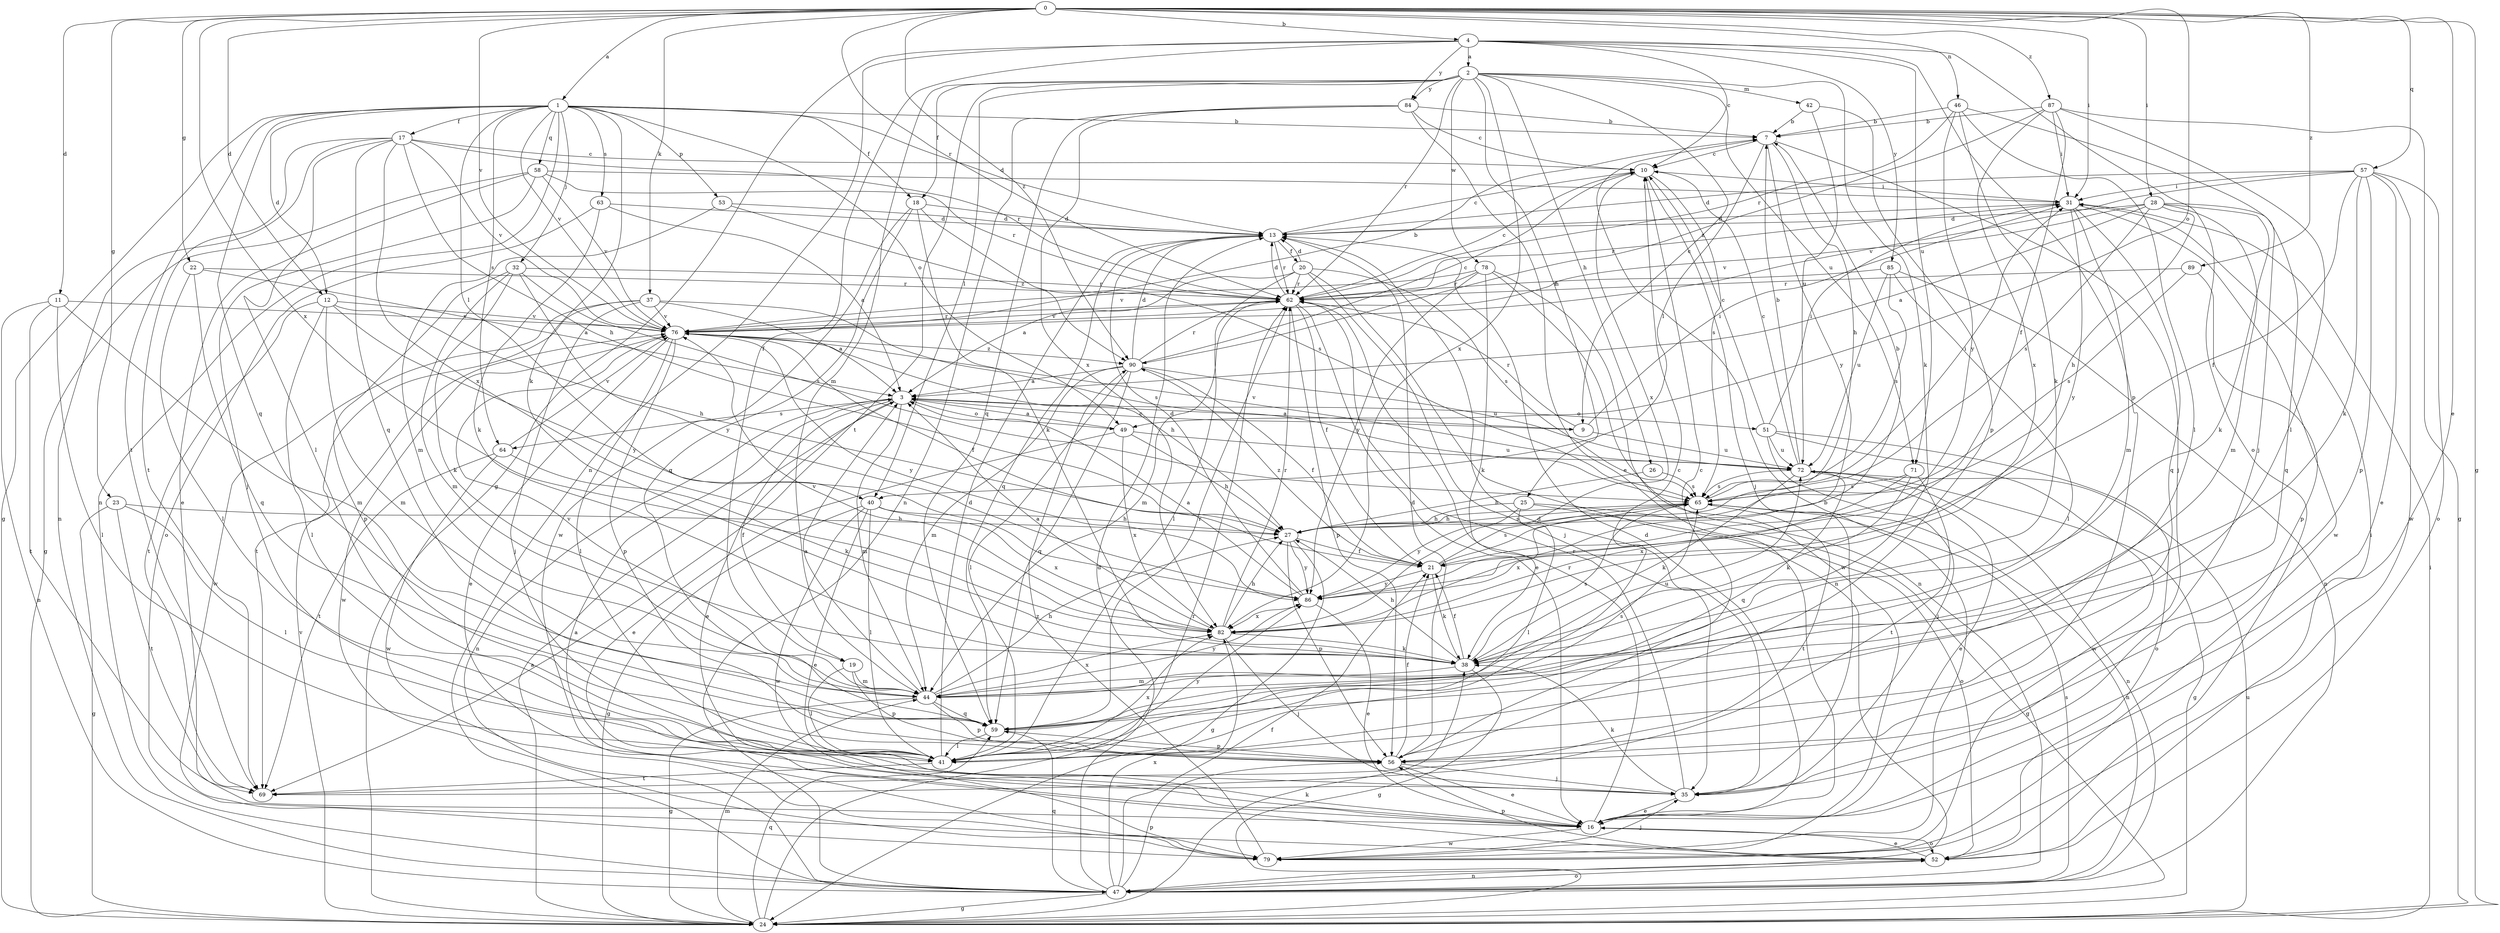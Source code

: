 strict digraph  {
0;
1;
2;
3;
4;
7;
9;
10;
11;
12;
13;
16;
17;
18;
19;
20;
21;
22;
23;
24;
25;
26;
27;
28;
31;
32;
35;
37;
38;
40;
41;
42;
44;
46;
47;
49;
51;
52;
53;
56;
57;
58;
59;
62;
63;
64;
65;
69;
71;
72;
76;
78;
79;
82;
84;
85;
86;
87;
89;
90;
0 -> 1  [label=a];
0 -> 4  [label=b];
0 -> 11  [label=d];
0 -> 12  [label=d];
0 -> 16  [label=e];
0 -> 22  [label=g];
0 -> 23  [label=g];
0 -> 24  [label=g];
0 -> 28  [label=i];
0 -> 31  [label=i];
0 -> 37  [label=k];
0 -> 46  [label=n];
0 -> 49  [label=o];
0 -> 57  [label=q];
0 -> 62  [label=r];
0 -> 76  [label=v];
0 -> 82  [label=x];
0 -> 87  [label=z];
0 -> 89  [label=z];
0 -> 90  [label=z];
1 -> 7  [label=b];
1 -> 12  [label=d];
1 -> 13  [label=d];
1 -> 17  [label=f];
1 -> 18  [label=f];
1 -> 24  [label=g];
1 -> 32  [label=j];
1 -> 38  [label=k];
1 -> 40  [label=l];
1 -> 47  [label=n];
1 -> 49  [label=o];
1 -> 53  [label=p];
1 -> 58  [label=q];
1 -> 59  [label=q];
1 -> 63  [label=s];
1 -> 64  [label=s];
1 -> 69  [label=t];
1 -> 76  [label=v];
2 -> 9  [label=c];
2 -> 18  [label=f];
2 -> 25  [label=h];
2 -> 26  [label=h];
2 -> 38  [label=k];
2 -> 40  [label=l];
2 -> 42  [label=m];
2 -> 44  [label=m];
2 -> 62  [label=r];
2 -> 69  [label=t];
2 -> 71  [label=u];
2 -> 78  [label=w];
2 -> 82  [label=x];
2 -> 84  [label=y];
3 -> 9  [label=c];
3 -> 16  [label=e];
3 -> 19  [label=f];
3 -> 44  [label=m];
3 -> 47  [label=n];
3 -> 49  [label=o];
3 -> 51  [label=o];
3 -> 64  [label=s];
4 -> 2  [label=a];
4 -> 10  [label=c];
4 -> 19  [label=f];
4 -> 24  [label=g];
4 -> 47  [label=n];
4 -> 52  [label=o];
4 -> 56  [label=p];
4 -> 71  [label=u];
4 -> 84  [label=y];
4 -> 85  [label=y];
7 -> 10  [label=c];
7 -> 27  [label=h];
7 -> 35  [label=j];
7 -> 40  [label=l];
7 -> 86  [label=y];
9 -> 3  [label=a];
9 -> 31  [label=i];
9 -> 62  [label=r];
9 -> 72  [label=u];
10 -> 31  [label=i];
10 -> 35  [label=j];
10 -> 65  [label=s];
10 -> 82  [label=x];
11 -> 41  [label=l];
11 -> 44  [label=m];
11 -> 47  [label=n];
11 -> 69  [label=t];
11 -> 76  [label=v];
12 -> 27  [label=h];
12 -> 41  [label=l];
12 -> 44  [label=m];
12 -> 69  [label=t];
12 -> 76  [label=v];
12 -> 86  [label=y];
13 -> 10  [label=c];
13 -> 20  [label=f];
13 -> 59  [label=q];
13 -> 62  [label=r];
16 -> 13  [label=d];
16 -> 52  [label=o];
16 -> 62  [label=r];
16 -> 79  [label=w];
17 -> 10  [label=c];
17 -> 27  [label=h];
17 -> 41  [label=l];
17 -> 47  [label=n];
17 -> 59  [label=q];
17 -> 62  [label=r];
17 -> 69  [label=t];
17 -> 76  [label=v];
17 -> 82  [label=x];
18 -> 13  [label=d];
18 -> 38  [label=k];
18 -> 59  [label=q];
18 -> 65  [label=s];
18 -> 79  [label=w];
19 -> 41  [label=l];
19 -> 44  [label=m];
19 -> 56  [label=p];
20 -> 3  [label=a];
20 -> 13  [label=d];
20 -> 35  [label=j];
20 -> 41  [label=l];
20 -> 47  [label=n];
20 -> 62  [label=r];
20 -> 65  [label=s];
21 -> 7  [label=b];
21 -> 38  [label=k];
21 -> 65  [label=s];
21 -> 86  [label=y];
21 -> 90  [label=z];
22 -> 3  [label=a];
22 -> 41  [label=l];
22 -> 59  [label=q];
22 -> 62  [label=r];
23 -> 24  [label=g];
23 -> 27  [label=h];
23 -> 41  [label=l];
23 -> 69  [label=t];
24 -> 3  [label=a];
24 -> 31  [label=i];
24 -> 38  [label=k];
24 -> 44  [label=m];
24 -> 59  [label=q];
24 -> 62  [label=r];
24 -> 72  [label=u];
24 -> 76  [label=v];
25 -> 24  [label=g];
25 -> 27  [label=h];
25 -> 41  [label=l];
25 -> 52  [label=o];
25 -> 86  [label=y];
26 -> 27  [label=h];
26 -> 65  [label=s];
27 -> 21  [label=f];
27 -> 24  [label=g];
27 -> 56  [label=p];
27 -> 65  [label=s];
27 -> 86  [label=y];
28 -> 3  [label=a];
28 -> 13  [label=d];
28 -> 27  [label=h];
28 -> 38  [label=k];
28 -> 44  [label=m];
28 -> 59  [label=q];
28 -> 65  [label=s];
28 -> 76  [label=v];
31 -> 13  [label=d];
31 -> 44  [label=m];
31 -> 59  [label=q];
31 -> 62  [label=r];
31 -> 79  [label=w];
31 -> 86  [label=y];
32 -> 38  [label=k];
32 -> 44  [label=m];
32 -> 56  [label=p];
32 -> 62  [label=r];
32 -> 65  [label=s];
32 -> 86  [label=y];
35 -> 13  [label=d];
35 -> 16  [label=e];
35 -> 38  [label=k];
35 -> 62  [label=r];
37 -> 3  [label=a];
37 -> 35  [label=j];
37 -> 65  [label=s];
37 -> 69  [label=t];
37 -> 76  [label=v];
37 -> 79  [label=w];
38 -> 21  [label=f];
38 -> 24  [label=g];
38 -> 27  [label=h];
38 -> 44  [label=m];
38 -> 65  [label=s];
40 -> 16  [label=e];
40 -> 24  [label=g];
40 -> 27  [label=h];
40 -> 41  [label=l];
40 -> 79  [label=w];
40 -> 82  [label=x];
41 -> 10  [label=c];
41 -> 13  [label=d];
41 -> 69  [label=t];
41 -> 82  [label=x];
41 -> 86  [label=y];
42 -> 7  [label=b];
42 -> 56  [label=p];
42 -> 72  [label=u];
44 -> 3  [label=a];
44 -> 24  [label=g];
44 -> 27  [label=h];
44 -> 56  [label=p];
44 -> 59  [label=q];
44 -> 72  [label=u];
44 -> 76  [label=v];
44 -> 82  [label=x];
44 -> 86  [label=y];
46 -> 7  [label=b];
46 -> 35  [label=j];
46 -> 38  [label=k];
46 -> 41  [label=l];
46 -> 62  [label=r];
46 -> 86  [label=y];
47 -> 13  [label=d];
47 -> 21  [label=f];
47 -> 24  [label=g];
47 -> 52  [label=o];
47 -> 56  [label=p];
47 -> 59  [label=q];
47 -> 65  [label=s];
47 -> 82  [label=x];
49 -> 3  [label=a];
49 -> 16  [label=e];
49 -> 27  [label=h];
49 -> 72  [label=u];
49 -> 82  [label=x];
51 -> 10  [label=c];
51 -> 31  [label=i];
51 -> 35  [label=j];
51 -> 52  [label=o];
51 -> 72  [label=u];
51 -> 79  [label=w];
52 -> 3  [label=a];
52 -> 16  [label=e];
52 -> 31  [label=i];
52 -> 47  [label=n];
52 -> 56  [label=p];
53 -> 13  [label=d];
53 -> 44  [label=m];
53 -> 90  [label=z];
56 -> 10  [label=c];
56 -> 13  [label=d];
56 -> 16  [label=e];
56 -> 21  [label=f];
56 -> 35  [label=j];
57 -> 13  [label=d];
57 -> 16  [label=e];
57 -> 21  [label=f];
57 -> 31  [label=i];
57 -> 38  [label=k];
57 -> 52  [label=o];
57 -> 56  [label=p];
57 -> 76  [label=v];
57 -> 79  [label=w];
58 -> 16  [label=e];
58 -> 24  [label=g];
58 -> 31  [label=i];
58 -> 35  [label=j];
58 -> 62  [label=r];
58 -> 76  [label=v];
59 -> 41  [label=l];
59 -> 56  [label=p];
59 -> 62  [label=r];
59 -> 65  [label=s];
62 -> 10  [label=c];
62 -> 13  [label=d];
62 -> 16  [label=e];
62 -> 21  [label=f];
62 -> 44  [label=m];
62 -> 56  [label=p];
62 -> 76  [label=v];
63 -> 3  [label=a];
63 -> 13  [label=d];
63 -> 38  [label=k];
63 -> 52  [label=o];
64 -> 38  [label=k];
64 -> 69  [label=t];
64 -> 76  [label=v];
64 -> 79  [label=w];
65 -> 27  [label=h];
65 -> 31  [label=i];
65 -> 47  [label=n];
65 -> 69  [label=t];
65 -> 82  [label=x];
71 -> 38  [label=k];
71 -> 65  [label=s];
71 -> 69  [label=t];
71 -> 82  [label=x];
72 -> 7  [label=b];
72 -> 10  [label=c];
72 -> 16  [label=e];
72 -> 24  [label=g];
72 -> 38  [label=k];
72 -> 47  [label=n];
72 -> 59  [label=q];
72 -> 65  [label=s];
72 -> 76  [label=v];
76 -> 7  [label=b];
76 -> 16  [label=e];
76 -> 21  [label=f];
76 -> 27  [label=h];
76 -> 41  [label=l];
76 -> 56  [label=p];
76 -> 62  [label=r];
76 -> 79  [label=w];
76 -> 86  [label=y];
76 -> 90  [label=z];
78 -> 38  [label=k];
78 -> 47  [label=n];
78 -> 62  [label=r];
78 -> 76  [label=v];
78 -> 79  [label=w];
78 -> 86  [label=y];
79 -> 7  [label=b];
79 -> 35  [label=j];
79 -> 90  [label=z];
82 -> 3  [label=a];
82 -> 27  [label=h];
82 -> 35  [label=j];
82 -> 38  [label=k];
82 -> 62  [label=r];
82 -> 76  [label=v];
84 -> 7  [label=b];
84 -> 10  [label=c];
84 -> 16  [label=e];
84 -> 47  [label=n];
84 -> 59  [label=q];
84 -> 82  [label=x];
85 -> 41  [label=l];
85 -> 47  [label=n];
85 -> 62  [label=r];
85 -> 65  [label=s];
85 -> 72  [label=u];
86 -> 3  [label=a];
86 -> 13  [label=d];
86 -> 16  [label=e];
86 -> 82  [label=x];
87 -> 7  [label=b];
87 -> 21  [label=f];
87 -> 24  [label=g];
87 -> 31  [label=i];
87 -> 41  [label=l];
87 -> 82  [label=x];
87 -> 90  [label=z];
89 -> 56  [label=p];
89 -> 62  [label=r];
89 -> 65  [label=s];
90 -> 3  [label=a];
90 -> 10  [label=c];
90 -> 13  [label=d];
90 -> 21  [label=f];
90 -> 41  [label=l];
90 -> 44  [label=m];
90 -> 59  [label=q];
90 -> 62  [label=r];
90 -> 72  [label=u];
}
